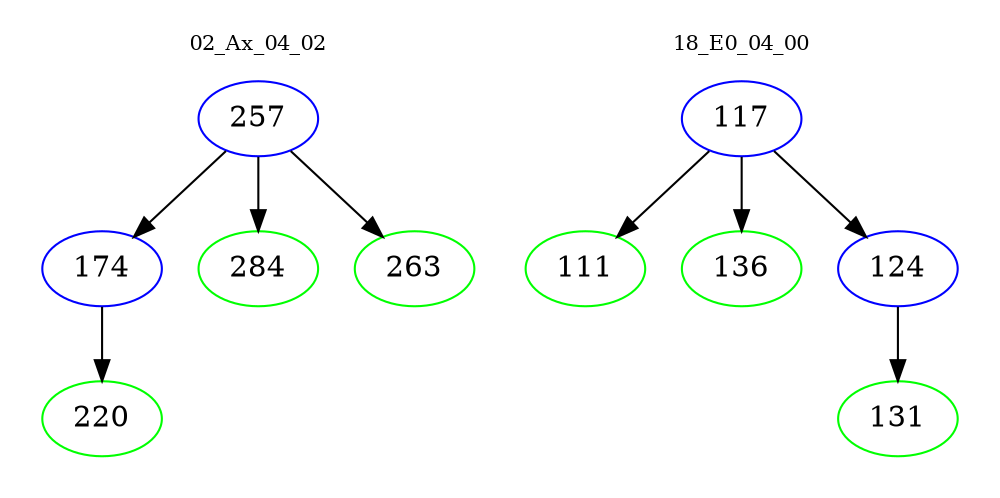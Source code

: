 digraph{
subgraph cluster_0 {
color = white
label = "02_Ax_04_02";
fontsize=10;
T0_257 [label="257", color="blue"]
T0_257 -> T0_174 [color="black"]
T0_174 [label="174", color="blue"]
T0_174 -> T0_220 [color="black"]
T0_220 [label="220", color="green"]
T0_257 -> T0_284 [color="black"]
T0_284 [label="284", color="green"]
T0_257 -> T0_263 [color="black"]
T0_263 [label="263", color="green"]
}
subgraph cluster_1 {
color = white
label = "18_E0_04_00";
fontsize=10;
T1_117 [label="117", color="blue"]
T1_117 -> T1_111 [color="black"]
T1_111 [label="111", color="green"]
T1_117 -> T1_136 [color="black"]
T1_136 [label="136", color="green"]
T1_117 -> T1_124 [color="black"]
T1_124 [label="124", color="blue"]
T1_124 -> T1_131 [color="black"]
T1_131 [label="131", color="green"]
}
}
